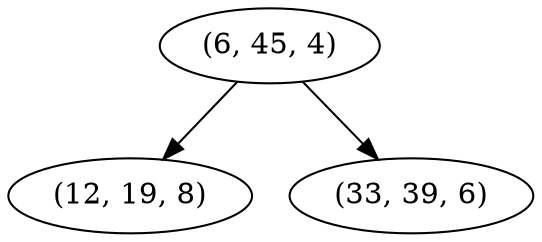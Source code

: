 digraph tree {
    "(6, 45, 4)";
    "(12, 19, 8)";
    "(33, 39, 6)";
    "(6, 45, 4)" -> "(12, 19, 8)";
    "(6, 45, 4)" -> "(33, 39, 6)";
}
